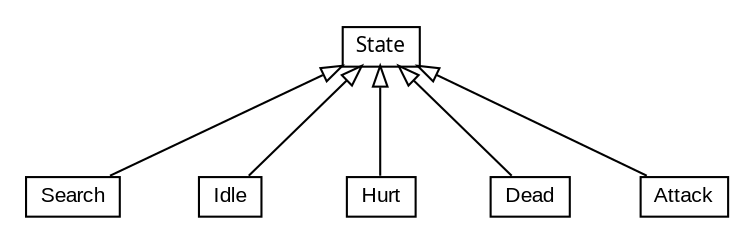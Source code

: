 #!/usr/local/bin/dot
#
# Class diagram 
# Generated by UMLGraph version 5.1 (http://www.umlgraph.org/)
#

digraph G {
	edge [fontname="arial",fontsize=10,labelfontname="arial",labelfontsize=10];
	node [fontname="arial",fontsize=10,shape=plaintext];
	nodesep=0.25;
	ranksep=0.5;
	// states.State
	c8 [label=<<table title="states.State" border="0" cellborder="1" cellspacing="0" cellpadding="2" port="p" href="./State.html">
		<tr><td><table border="0" cellspacing="0" cellpadding="1">
<tr><td align="center" balign="center"><font face="ariali"> State </font></td></tr>
		</table></td></tr>
		</table>>, fontname="arial", fontcolor="black", fontsize=10.0];
	// states.Search
	c9 [label=<<table title="states.Search" border="0" cellborder="1" cellspacing="0" cellpadding="2" port="p" href="./Search.html">
		<tr><td><table border="0" cellspacing="0" cellpadding="1">
<tr><td align="center" balign="center"> Search </td></tr>
		</table></td></tr>
		</table>>, fontname="arial", fontcolor="black", fontsize=10.0];
	// states.Idle
	c10 [label=<<table title="states.Idle" border="0" cellborder="1" cellspacing="0" cellpadding="2" port="p" href="./Idle.html">
		<tr><td><table border="0" cellspacing="0" cellpadding="1">
<tr><td align="center" balign="center"> Idle </td></tr>
		</table></td></tr>
		</table>>, fontname="arial", fontcolor="black", fontsize=10.0];
	// states.Hurt
	c11 [label=<<table title="states.Hurt" border="0" cellborder="1" cellspacing="0" cellpadding="2" port="p" href="./Hurt.html">
		<tr><td><table border="0" cellspacing="0" cellpadding="1">
<tr><td align="center" balign="center"> Hurt </td></tr>
		</table></td></tr>
		</table>>, fontname="arial", fontcolor="black", fontsize=10.0];
	// states.Dead
	c12 [label=<<table title="states.Dead" border="0" cellborder="1" cellspacing="0" cellpadding="2" port="p" href="./Dead.html">
		<tr><td><table border="0" cellspacing="0" cellpadding="1">
<tr><td align="center" balign="center"> Dead </td></tr>
		</table></td></tr>
		</table>>, fontname="arial", fontcolor="black", fontsize=10.0];
	// states.Attack
	c13 [label=<<table title="states.Attack" border="0" cellborder="1" cellspacing="0" cellpadding="2" port="p" href="./Attack.html">
		<tr><td><table border="0" cellspacing="0" cellpadding="1">
<tr><td align="center" balign="center"> Attack </td></tr>
		</table></td></tr>
		</table>>, fontname="arial", fontcolor="black", fontsize=10.0];
	//states.Search extends states.State
	c8:p -> c9:p [dir=back,arrowtail=empty];
	//states.Idle extends states.State
	c8:p -> c10:p [dir=back,arrowtail=empty];
	//states.Hurt extends states.State
	c8:p -> c11:p [dir=back,arrowtail=empty];
	//states.Dead extends states.State
	c8:p -> c12:p [dir=back,arrowtail=empty];
	//states.Attack extends states.State
	c8:p -> c13:p [dir=back,arrowtail=empty];
}

